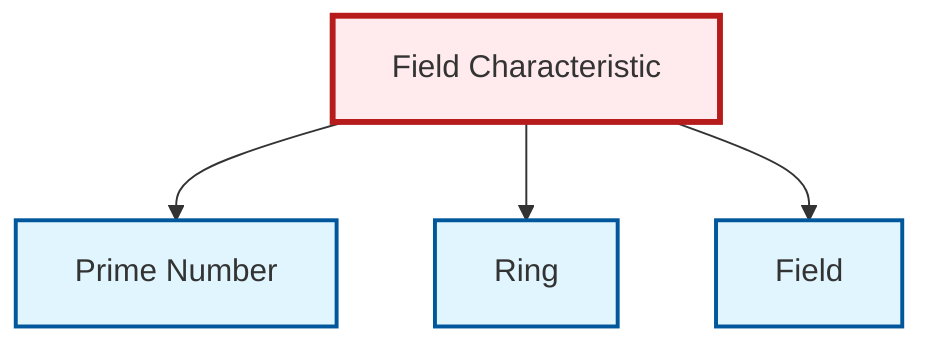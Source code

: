 graph TD
    classDef definition fill:#e1f5fe,stroke:#01579b,stroke-width:2px
    classDef theorem fill:#f3e5f5,stroke:#4a148c,stroke-width:2px
    classDef axiom fill:#fff3e0,stroke:#e65100,stroke-width:2px
    classDef example fill:#e8f5e9,stroke:#1b5e20,stroke-width:2px
    classDef current fill:#ffebee,stroke:#b71c1c,stroke-width:3px
    thm-field-characteristic["Field Characteristic"]:::theorem
    def-ring["Ring"]:::definition
    def-field["Field"]:::definition
    def-prime["Prime Number"]:::definition
    thm-field-characteristic --> def-prime
    thm-field-characteristic --> def-ring
    thm-field-characteristic --> def-field
    class thm-field-characteristic current
